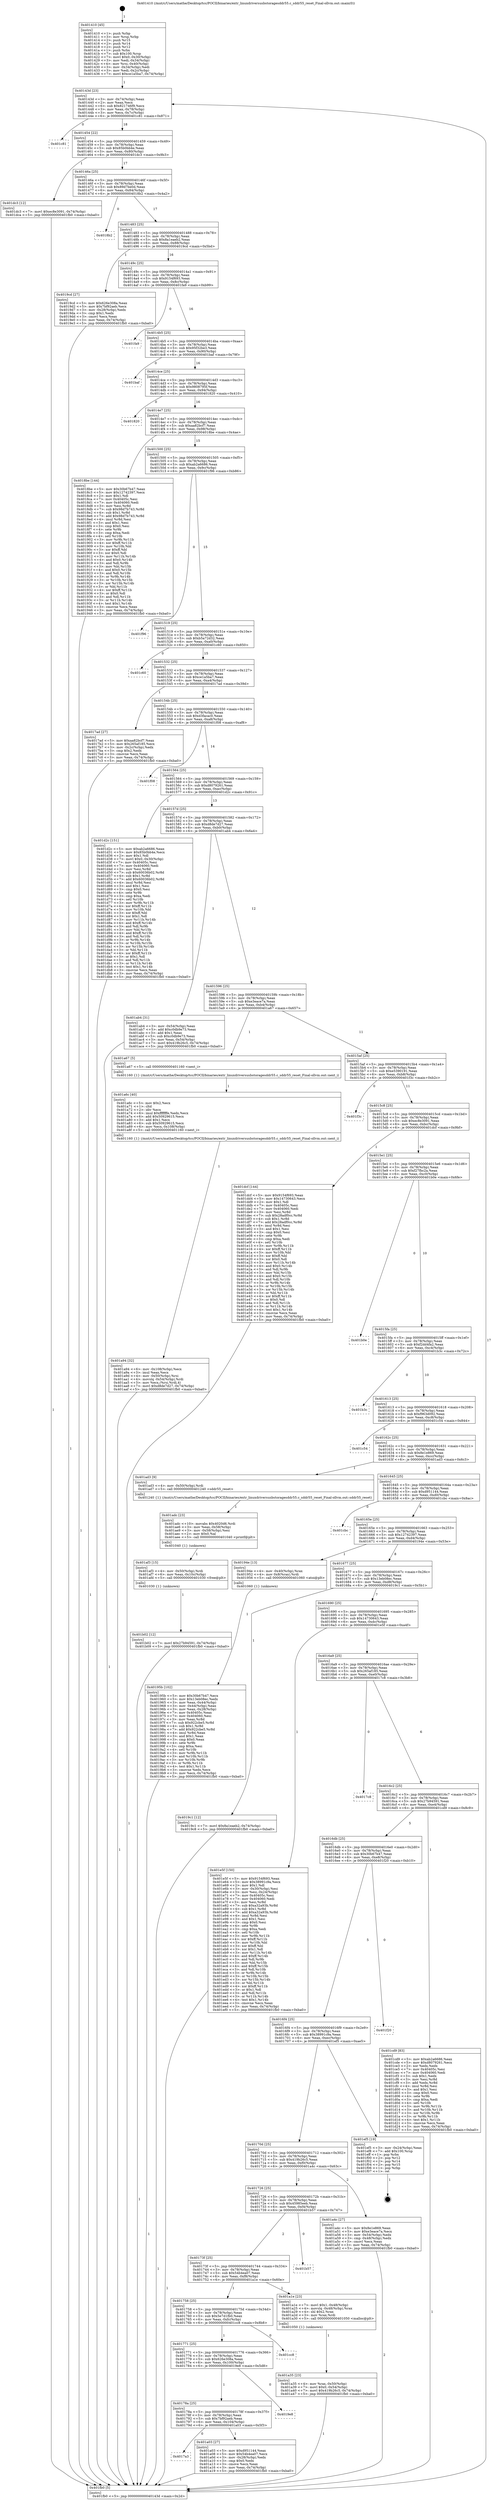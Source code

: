 digraph "0x401410" {
  label = "0x401410 (/mnt/c/Users/mathe/Desktop/tcc/POCII/binaries/extr_linuxdriversusbstoragesddr55.c_sddr55_reset_Final-ollvm.out::main(0))"
  labelloc = "t"
  node[shape=record]

  Entry [label="",width=0.3,height=0.3,shape=circle,fillcolor=black,style=filled]
  "0x40143d" [label="{
     0x40143d [23]\l
     | [instrs]\l
     &nbsp;&nbsp;0x40143d \<+3\>: mov -0x74(%rbp),%eax\l
     &nbsp;&nbsp;0x401440 \<+2\>: mov %eax,%ecx\l
     &nbsp;&nbsp;0x401442 \<+6\>: sub $0x821746f9,%ecx\l
     &nbsp;&nbsp;0x401448 \<+3\>: mov %eax,-0x78(%rbp)\l
     &nbsp;&nbsp;0x40144b \<+3\>: mov %ecx,-0x7c(%rbp)\l
     &nbsp;&nbsp;0x40144e \<+6\>: je 0000000000401c81 \<main+0x871\>\l
  }"]
  "0x401c81" [label="{
     0x401c81\l
  }", style=dashed]
  "0x401454" [label="{
     0x401454 [22]\l
     | [instrs]\l
     &nbsp;&nbsp;0x401454 \<+5\>: jmp 0000000000401459 \<main+0x49\>\l
     &nbsp;&nbsp;0x401459 \<+3\>: mov -0x78(%rbp),%eax\l
     &nbsp;&nbsp;0x40145c \<+5\>: sub $0x85b0bb4e,%eax\l
     &nbsp;&nbsp;0x401461 \<+3\>: mov %eax,-0x80(%rbp)\l
     &nbsp;&nbsp;0x401464 \<+6\>: je 0000000000401dc3 \<main+0x9b3\>\l
  }"]
  Exit [label="",width=0.3,height=0.3,shape=circle,fillcolor=black,style=filled,peripheries=2]
  "0x401dc3" [label="{
     0x401dc3 [12]\l
     | [instrs]\l
     &nbsp;&nbsp;0x401dc3 \<+7\>: movl $0xec8e3091,-0x74(%rbp)\l
     &nbsp;&nbsp;0x401dca \<+5\>: jmp 0000000000401fb0 \<main+0xba0\>\l
  }"]
  "0x40146a" [label="{
     0x40146a [25]\l
     | [instrs]\l
     &nbsp;&nbsp;0x40146a \<+5\>: jmp 000000000040146f \<main+0x5f\>\l
     &nbsp;&nbsp;0x40146f \<+3\>: mov -0x78(%rbp),%eax\l
     &nbsp;&nbsp;0x401472 \<+5\>: sub $0x89d7be0d,%eax\l
     &nbsp;&nbsp;0x401477 \<+6\>: mov %eax,-0x84(%rbp)\l
     &nbsp;&nbsp;0x40147d \<+6\>: je 00000000004018b2 \<main+0x4a2\>\l
  }"]
  "0x401b02" [label="{
     0x401b02 [12]\l
     | [instrs]\l
     &nbsp;&nbsp;0x401b02 \<+7\>: movl $0x27b94591,-0x74(%rbp)\l
     &nbsp;&nbsp;0x401b09 \<+5\>: jmp 0000000000401fb0 \<main+0xba0\>\l
  }"]
  "0x4018b2" [label="{
     0x4018b2\l
  }", style=dashed]
  "0x401483" [label="{
     0x401483 [25]\l
     | [instrs]\l
     &nbsp;&nbsp;0x401483 \<+5\>: jmp 0000000000401488 \<main+0x78\>\l
     &nbsp;&nbsp;0x401488 \<+3\>: mov -0x78(%rbp),%eax\l
     &nbsp;&nbsp;0x40148b \<+5\>: sub $0x8a1eaeb2,%eax\l
     &nbsp;&nbsp;0x401490 \<+6\>: mov %eax,-0x88(%rbp)\l
     &nbsp;&nbsp;0x401496 \<+6\>: je 00000000004019cd \<main+0x5bd\>\l
  }"]
  "0x401af3" [label="{
     0x401af3 [15]\l
     | [instrs]\l
     &nbsp;&nbsp;0x401af3 \<+4\>: mov -0x50(%rbp),%rdi\l
     &nbsp;&nbsp;0x401af7 \<+6\>: mov %eax,-0x10c(%rbp)\l
     &nbsp;&nbsp;0x401afd \<+5\>: call 0000000000401030 \<free@plt\>\l
     | [calls]\l
     &nbsp;&nbsp;0x401030 \{1\} (unknown)\l
  }"]
  "0x4019cd" [label="{
     0x4019cd [27]\l
     | [instrs]\l
     &nbsp;&nbsp;0x4019cd \<+5\>: mov $0x626e308a,%eax\l
     &nbsp;&nbsp;0x4019d2 \<+5\>: mov $0x7bf92aeb,%ecx\l
     &nbsp;&nbsp;0x4019d7 \<+3\>: mov -0x28(%rbp),%edx\l
     &nbsp;&nbsp;0x4019da \<+3\>: cmp $0x1,%edx\l
     &nbsp;&nbsp;0x4019dd \<+3\>: cmovl %ecx,%eax\l
     &nbsp;&nbsp;0x4019e0 \<+3\>: mov %eax,-0x74(%rbp)\l
     &nbsp;&nbsp;0x4019e3 \<+5\>: jmp 0000000000401fb0 \<main+0xba0\>\l
  }"]
  "0x40149c" [label="{
     0x40149c [25]\l
     | [instrs]\l
     &nbsp;&nbsp;0x40149c \<+5\>: jmp 00000000004014a1 \<main+0x91\>\l
     &nbsp;&nbsp;0x4014a1 \<+3\>: mov -0x78(%rbp),%eax\l
     &nbsp;&nbsp;0x4014a4 \<+5\>: sub $0x9154f693,%eax\l
     &nbsp;&nbsp;0x4014a9 \<+6\>: mov %eax,-0x8c(%rbp)\l
     &nbsp;&nbsp;0x4014af \<+6\>: je 0000000000401fa9 \<main+0xb99\>\l
  }"]
  "0x401adc" [label="{
     0x401adc [23]\l
     | [instrs]\l
     &nbsp;&nbsp;0x401adc \<+10\>: movabs $0x4020d6,%rdi\l
     &nbsp;&nbsp;0x401ae6 \<+3\>: mov %eax,-0x58(%rbp)\l
     &nbsp;&nbsp;0x401ae9 \<+3\>: mov -0x58(%rbp),%esi\l
     &nbsp;&nbsp;0x401aec \<+2\>: mov $0x0,%al\l
     &nbsp;&nbsp;0x401aee \<+5\>: call 0000000000401040 \<printf@plt\>\l
     | [calls]\l
     &nbsp;&nbsp;0x401040 \{1\} (unknown)\l
  }"]
  "0x401fa9" [label="{
     0x401fa9\l
  }", style=dashed]
  "0x4014b5" [label="{
     0x4014b5 [25]\l
     | [instrs]\l
     &nbsp;&nbsp;0x4014b5 \<+5\>: jmp 00000000004014ba \<main+0xaa\>\l
     &nbsp;&nbsp;0x4014ba \<+3\>: mov -0x78(%rbp),%eax\l
     &nbsp;&nbsp;0x4014bd \<+5\>: sub $0x95f32be3,%eax\l
     &nbsp;&nbsp;0x4014c2 \<+6\>: mov %eax,-0x90(%rbp)\l
     &nbsp;&nbsp;0x4014c8 \<+6\>: je 0000000000401baf \<main+0x79f\>\l
  }"]
  "0x401a94" [label="{
     0x401a94 [32]\l
     | [instrs]\l
     &nbsp;&nbsp;0x401a94 \<+6\>: mov -0x108(%rbp),%ecx\l
     &nbsp;&nbsp;0x401a9a \<+3\>: imul %eax,%ecx\l
     &nbsp;&nbsp;0x401a9d \<+4\>: mov -0x50(%rbp),%rsi\l
     &nbsp;&nbsp;0x401aa1 \<+4\>: movslq -0x54(%rbp),%rdi\l
     &nbsp;&nbsp;0x401aa5 \<+3\>: mov %ecx,(%rsi,%rdi,4)\l
     &nbsp;&nbsp;0x401aa8 \<+7\>: movl $0xd8de7d27,-0x74(%rbp)\l
     &nbsp;&nbsp;0x401aaf \<+5\>: jmp 0000000000401fb0 \<main+0xba0\>\l
  }"]
  "0x401baf" [label="{
     0x401baf\l
  }", style=dashed]
  "0x4014ce" [label="{
     0x4014ce [25]\l
     | [instrs]\l
     &nbsp;&nbsp;0x4014ce \<+5\>: jmp 00000000004014d3 \<main+0xc3\>\l
     &nbsp;&nbsp;0x4014d3 \<+3\>: mov -0x78(%rbp),%eax\l
     &nbsp;&nbsp;0x4014d6 \<+5\>: sub $0x9808795f,%eax\l
     &nbsp;&nbsp;0x4014db \<+6\>: mov %eax,-0x94(%rbp)\l
     &nbsp;&nbsp;0x4014e1 \<+6\>: je 0000000000401820 \<main+0x410\>\l
  }"]
  "0x401a6c" [label="{
     0x401a6c [40]\l
     | [instrs]\l
     &nbsp;&nbsp;0x401a6c \<+5\>: mov $0x2,%ecx\l
     &nbsp;&nbsp;0x401a71 \<+1\>: cltd\l
     &nbsp;&nbsp;0x401a72 \<+2\>: idiv %ecx\l
     &nbsp;&nbsp;0x401a74 \<+6\>: imul $0xfffffffe,%edx,%ecx\l
     &nbsp;&nbsp;0x401a7a \<+6\>: add $0x50929615,%ecx\l
     &nbsp;&nbsp;0x401a80 \<+3\>: add $0x1,%ecx\l
     &nbsp;&nbsp;0x401a83 \<+6\>: sub $0x50929615,%ecx\l
     &nbsp;&nbsp;0x401a89 \<+6\>: mov %ecx,-0x108(%rbp)\l
     &nbsp;&nbsp;0x401a8f \<+5\>: call 0000000000401160 \<next_i\>\l
     | [calls]\l
     &nbsp;&nbsp;0x401160 \{1\} (/mnt/c/Users/mathe/Desktop/tcc/POCII/binaries/extr_linuxdriversusbstoragesddr55.c_sddr55_reset_Final-ollvm.out::next_i)\l
  }"]
  "0x401820" [label="{
     0x401820\l
  }", style=dashed]
  "0x4014e7" [label="{
     0x4014e7 [25]\l
     | [instrs]\l
     &nbsp;&nbsp;0x4014e7 \<+5\>: jmp 00000000004014ec \<main+0xdc\>\l
     &nbsp;&nbsp;0x4014ec \<+3\>: mov -0x78(%rbp),%eax\l
     &nbsp;&nbsp;0x4014ef \<+5\>: sub $0xaa82bcf7,%eax\l
     &nbsp;&nbsp;0x4014f4 \<+6\>: mov %eax,-0x98(%rbp)\l
     &nbsp;&nbsp;0x4014fa \<+6\>: je 00000000004018be \<main+0x4ae\>\l
  }"]
  "0x401a35" [label="{
     0x401a35 [23]\l
     | [instrs]\l
     &nbsp;&nbsp;0x401a35 \<+4\>: mov %rax,-0x50(%rbp)\l
     &nbsp;&nbsp;0x401a39 \<+7\>: movl $0x0,-0x54(%rbp)\l
     &nbsp;&nbsp;0x401a40 \<+7\>: movl $0x419b26c5,-0x74(%rbp)\l
     &nbsp;&nbsp;0x401a47 \<+5\>: jmp 0000000000401fb0 \<main+0xba0\>\l
  }"]
  "0x4018be" [label="{
     0x4018be [144]\l
     | [instrs]\l
     &nbsp;&nbsp;0x4018be \<+5\>: mov $0x30b67b47,%eax\l
     &nbsp;&nbsp;0x4018c3 \<+5\>: mov $0x12742397,%ecx\l
     &nbsp;&nbsp;0x4018c8 \<+2\>: mov $0x1,%dl\l
     &nbsp;&nbsp;0x4018ca \<+7\>: mov 0x40405c,%esi\l
     &nbsp;&nbsp;0x4018d1 \<+7\>: mov 0x404060,%edi\l
     &nbsp;&nbsp;0x4018d8 \<+3\>: mov %esi,%r8d\l
     &nbsp;&nbsp;0x4018db \<+7\>: sub $0x98d7b743,%r8d\l
     &nbsp;&nbsp;0x4018e2 \<+4\>: sub $0x1,%r8d\l
     &nbsp;&nbsp;0x4018e6 \<+7\>: add $0x98d7b743,%r8d\l
     &nbsp;&nbsp;0x4018ed \<+4\>: imul %r8d,%esi\l
     &nbsp;&nbsp;0x4018f1 \<+3\>: and $0x1,%esi\l
     &nbsp;&nbsp;0x4018f4 \<+3\>: cmp $0x0,%esi\l
     &nbsp;&nbsp;0x4018f7 \<+4\>: sete %r9b\l
     &nbsp;&nbsp;0x4018fb \<+3\>: cmp $0xa,%edi\l
     &nbsp;&nbsp;0x4018fe \<+4\>: setl %r10b\l
     &nbsp;&nbsp;0x401902 \<+3\>: mov %r9b,%r11b\l
     &nbsp;&nbsp;0x401905 \<+4\>: xor $0xff,%r11b\l
     &nbsp;&nbsp;0x401909 \<+3\>: mov %r10b,%bl\l
     &nbsp;&nbsp;0x40190c \<+3\>: xor $0xff,%bl\l
     &nbsp;&nbsp;0x40190f \<+3\>: xor $0x0,%dl\l
     &nbsp;&nbsp;0x401912 \<+3\>: mov %r11b,%r14b\l
     &nbsp;&nbsp;0x401915 \<+4\>: and $0x0,%r14b\l
     &nbsp;&nbsp;0x401919 \<+3\>: and %dl,%r9b\l
     &nbsp;&nbsp;0x40191c \<+3\>: mov %bl,%r15b\l
     &nbsp;&nbsp;0x40191f \<+4\>: and $0x0,%r15b\l
     &nbsp;&nbsp;0x401923 \<+3\>: and %dl,%r10b\l
     &nbsp;&nbsp;0x401926 \<+3\>: or %r9b,%r14b\l
     &nbsp;&nbsp;0x401929 \<+3\>: or %r10b,%r15b\l
     &nbsp;&nbsp;0x40192c \<+3\>: xor %r15b,%r14b\l
     &nbsp;&nbsp;0x40192f \<+3\>: or %bl,%r11b\l
     &nbsp;&nbsp;0x401932 \<+4\>: xor $0xff,%r11b\l
     &nbsp;&nbsp;0x401936 \<+3\>: or $0x0,%dl\l
     &nbsp;&nbsp;0x401939 \<+3\>: and %dl,%r11b\l
     &nbsp;&nbsp;0x40193c \<+3\>: or %r11b,%r14b\l
     &nbsp;&nbsp;0x40193f \<+4\>: test $0x1,%r14b\l
     &nbsp;&nbsp;0x401943 \<+3\>: cmovne %ecx,%eax\l
     &nbsp;&nbsp;0x401946 \<+3\>: mov %eax,-0x74(%rbp)\l
     &nbsp;&nbsp;0x401949 \<+5\>: jmp 0000000000401fb0 \<main+0xba0\>\l
  }"]
  "0x401500" [label="{
     0x401500 [25]\l
     | [instrs]\l
     &nbsp;&nbsp;0x401500 \<+5\>: jmp 0000000000401505 \<main+0xf5\>\l
     &nbsp;&nbsp;0x401505 \<+3\>: mov -0x78(%rbp),%eax\l
     &nbsp;&nbsp;0x401508 \<+5\>: sub $0xab2a6686,%eax\l
     &nbsp;&nbsp;0x40150d \<+6\>: mov %eax,-0x9c(%rbp)\l
     &nbsp;&nbsp;0x401513 \<+6\>: je 0000000000401f96 \<main+0xb86\>\l
  }"]
  "0x4017a3" [label="{
     0x4017a3\l
  }", style=dashed]
  "0x401f96" [label="{
     0x401f96\l
  }", style=dashed]
  "0x401519" [label="{
     0x401519 [25]\l
     | [instrs]\l
     &nbsp;&nbsp;0x401519 \<+5\>: jmp 000000000040151e \<main+0x10e\>\l
     &nbsp;&nbsp;0x40151e \<+3\>: mov -0x78(%rbp),%eax\l
     &nbsp;&nbsp;0x401521 \<+5\>: sub $0xb5a72d32,%eax\l
     &nbsp;&nbsp;0x401526 \<+6\>: mov %eax,-0xa0(%rbp)\l
     &nbsp;&nbsp;0x40152c \<+6\>: je 0000000000401c60 \<main+0x850\>\l
  }"]
  "0x401a03" [label="{
     0x401a03 [27]\l
     | [instrs]\l
     &nbsp;&nbsp;0x401a03 \<+5\>: mov $0xd951144,%eax\l
     &nbsp;&nbsp;0x401a08 \<+5\>: mov $0x54b4ea07,%ecx\l
     &nbsp;&nbsp;0x401a0d \<+3\>: mov -0x28(%rbp),%edx\l
     &nbsp;&nbsp;0x401a10 \<+3\>: cmp $0x0,%edx\l
     &nbsp;&nbsp;0x401a13 \<+3\>: cmove %ecx,%eax\l
     &nbsp;&nbsp;0x401a16 \<+3\>: mov %eax,-0x74(%rbp)\l
     &nbsp;&nbsp;0x401a19 \<+5\>: jmp 0000000000401fb0 \<main+0xba0\>\l
  }"]
  "0x401c60" [label="{
     0x401c60\l
  }", style=dashed]
  "0x401532" [label="{
     0x401532 [25]\l
     | [instrs]\l
     &nbsp;&nbsp;0x401532 \<+5\>: jmp 0000000000401537 \<main+0x127\>\l
     &nbsp;&nbsp;0x401537 \<+3\>: mov -0x78(%rbp),%eax\l
     &nbsp;&nbsp;0x40153a \<+5\>: sub $0xce1a5ba7,%eax\l
     &nbsp;&nbsp;0x40153f \<+6\>: mov %eax,-0xa4(%rbp)\l
     &nbsp;&nbsp;0x401545 \<+6\>: je 00000000004017ad \<main+0x39d\>\l
  }"]
  "0x40178a" [label="{
     0x40178a [25]\l
     | [instrs]\l
     &nbsp;&nbsp;0x40178a \<+5\>: jmp 000000000040178f \<main+0x37f\>\l
     &nbsp;&nbsp;0x40178f \<+3\>: mov -0x78(%rbp),%eax\l
     &nbsp;&nbsp;0x401792 \<+5\>: sub $0x7bf92aeb,%eax\l
     &nbsp;&nbsp;0x401797 \<+6\>: mov %eax,-0x104(%rbp)\l
     &nbsp;&nbsp;0x40179d \<+6\>: je 0000000000401a03 \<main+0x5f3\>\l
  }"]
  "0x4017ad" [label="{
     0x4017ad [27]\l
     | [instrs]\l
     &nbsp;&nbsp;0x4017ad \<+5\>: mov $0xaa82bcf7,%eax\l
     &nbsp;&nbsp;0x4017b2 \<+5\>: mov $0x265af185,%ecx\l
     &nbsp;&nbsp;0x4017b7 \<+3\>: mov -0x2c(%rbp),%edx\l
     &nbsp;&nbsp;0x4017ba \<+3\>: cmp $0x2,%edx\l
     &nbsp;&nbsp;0x4017bd \<+3\>: cmovne %ecx,%eax\l
     &nbsp;&nbsp;0x4017c0 \<+3\>: mov %eax,-0x74(%rbp)\l
     &nbsp;&nbsp;0x4017c3 \<+5\>: jmp 0000000000401fb0 \<main+0xba0\>\l
  }"]
  "0x40154b" [label="{
     0x40154b [25]\l
     | [instrs]\l
     &nbsp;&nbsp;0x40154b \<+5\>: jmp 0000000000401550 \<main+0x140\>\l
     &nbsp;&nbsp;0x401550 \<+3\>: mov -0x78(%rbp),%eax\l
     &nbsp;&nbsp;0x401553 \<+5\>: sub $0xd3facac0,%eax\l
     &nbsp;&nbsp;0x401558 \<+6\>: mov %eax,-0xa8(%rbp)\l
     &nbsp;&nbsp;0x40155e \<+6\>: je 0000000000401f08 \<main+0xaf8\>\l
  }"]
  "0x401fb0" [label="{
     0x401fb0 [5]\l
     | [instrs]\l
     &nbsp;&nbsp;0x401fb0 \<+5\>: jmp 000000000040143d \<main+0x2d\>\l
  }"]
  "0x401410" [label="{
     0x401410 [45]\l
     | [instrs]\l
     &nbsp;&nbsp;0x401410 \<+1\>: push %rbp\l
     &nbsp;&nbsp;0x401411 \<+3\>: mov %rsp,%rbp\l
     &nbsp;&nbsp;0x401414 \<+2\>: push %r15\l
     &nbsp;&nbsp;0x401416 \<+2\>: push %r14\l
     &nbsp;&nbsp;0x401418 \<+2\>: push %r12\l
     &nbsp;&nbsp;0x40141a \<+1\>: push %rbx\l
     &nbsp;&nbsp;0x40141b \<+7\>: sub $0x100,%rsp\l
     &nbsp;&nbsp;0x401422 \<+7\>: movl $0x0,-0x30(%rbp)\l
     &nbsp;&nbsp;0x401429 \<+3\>: mov %edi,-0x34(%rbp)\l
     &nbsp;&nbsp;0x40142c \<+4\>: mov %rsi,-0x40(%rbp)\l
     &nbsp;&nbsp;0x401430 \<+3\>: mov -0x34(%rbp),%edi\l
     &nbsp;&nbsp;0x401433 \<+3\>: mov %edi,-0x2c(%rbp)\l
     &nbsp;&nbsp;0x401436 \<+7\>: movl $0xce1a5ba7,-0x74(%rbp)\l
  }"]
  "0x4019e8" [label="{
     0x4019e8\l
  }", style=dashed]
  "0x401f08" [label="{
     0x401f08\l
  }", style=dashed]
  "0x401564" [label="{
     0x401564 [25]\l
     | [instrs]\l
     &nbsp;&nbsp;0x401564 \<+5\>: jmp 0000000000401569 \<main+0x159\>\l
     &nbsp;&nbsp;0x401569 \<+3\>: mov -0x78(%rbp),%eax\l
     &nbsp;&nbsp;0x40156c \<+5\>: sub $0xd8079261,%eax\l
     &nbsp;&nbsp;0x401571 \<+6\>: mov %eax,-0xac(%rbp)\l
     &nbsp;&nbsp;0x401577 \<+6\>: je 0000000000401d2c \<main+0x91c\>\l
  }"]
  "0x401771" [label="{
     0x401771 [25]\l
     | [instrs]\l
     &nbsp;&nbsp;0x401771 \<+5\>: jmp 0000000000401776 \<main+0x366\>\l
     &nbsp;&nbsp;0x401776 \<+3\>: mov -0x78(%rbp),%eax\l
     &nbsp;&nbsp;0x401779 \<+5\>: sub $0x626e308a,%eax\l
     &nbsp;&nbsp;0x40177e \<+6\>: mov %eax,-0x100(%rbp)\l
     &nbsp;&nbsp;0x401784 \<+6\>: je 00000000004019e8 \<main+0x5d8\>\l
  }"]
  "0x401d2c" [label="{
     0x401d2c [151]\l
     | [instrs]\l
     &nbsp;&nbsp;0x401d2c \<+5\>: mov $0xab2a6686,%eax\l
     &nbsp;&nbsp;0x401d31 \<+5\>: mov $0x85b0bb4e,%ecx\l
     &nbsp;&nbsp;0x401d36 \<+2\>: mov $0x1,%dl\l
     &nbsp;&nbsp;0x401d38 \<+7\>: movl $0x0,-0x30(%rbp)\l
     &nbsp;&nbsp;0x401d3f \<+7\>: mov 0x40405c,%esi\l
     &nbsp;&nbsp;0x401d46 \<+7\>: mov 0x404060,%edi\l
     &nbsp;&nbsp;0x401d4d \<+3\>: mov %esi,%r8d\l
     &nbsp;&nbsp;0x401d50 \<+7\>: sub $0x60036b02,%r8d\l
     &nbsp;&nbsp;0x401d57 \<+4\>: sub $0x1,%r8d\l
     &nbsp;&nbsp;0x401d5b \<+7\>: add $0x60036b02,%r8d\l
     &nbsp;&nbsp;0x401d62 \<+4\>: imul %r8d,%esi\l
     &nbsp;&nbsp;0x401d66 \<+3\>: and $0x1,%esi\l
     &nbsp;&nbsp;0x401d69 \<+3\>: cmp $0x0,%esi\l
     &nbsp;&nbsp;0x401d6c \<+4\>: sete %r9b\l
     &nbsp;&nbsp;0x401d70 \<+3\>: cmp $0xa,%edi\l
     &nbsp;&nbsp;0x401d73 \<+4\>: setl %r10b\l
     &nbsp;&nbsp;0x401d77 \<+3\>: mov %r9b,%r11b\l
     &nbsp;&nbsp;0x401d7a \<+4\>: xor $0xff,%r11b\l
     &nbsp;&nbsp;0x401d7e \<+3\>: mov %r10b,%bl\l
     &nbsp;&nbsp;0x401d81 \<+3\>: xor $0xff,%bl\l
     &nbsp;&nbsp;0x401d84 \<+3\>: xor $0x1,%dl\l
     &nbsp;&nbsp;0x401d87 \<+3\>: mov %r11b,%r14b\l
     &nbsp;&nbsp;0x401d8a \<+4\>: and $0xff,%r14b\l
     &nbsp;&nbsp;0x401d8e \<+3\>: and %dl,%r9b\l
     &nbsp;&nbsp;0x401d91 \<+3\>: mov %bl,%r15b\l
     &nbsp;&nbsp;0x401d94 \<+4\>: and $0xff,%r15b\l
     &nbsp;&nbsp;0x401d98 \<+3\>: and %dl,%r10b\l
     &nbsp;&nbsp;0x401d9b \<+3\>: or %r9b,%r14b\l
     &nbsp;&nbsp;0x401d9e \<+3\>: or %r10b,%r15b\l
     &nbsp;&nbsp;0x401da1 \<+3\>: xor %r15b,%r14b\l
     &nbsp;&nbsp;0x401da4 \<+3\>: or %bl,%r11b\l
     &nbsp;&nbsp;0x401da7 \<+4\>: xor $0xff,%r11b\l
     &nbsp;&nbsp;0x401dab \<+3\>: or $0x1,%dl\l
     &nbsp;&nbsp;0x401dae \<+3\>: and %dl,%r11b\l
     &nbsp;&nbsp;0x401db1 \<+3\>: or %r11b,%r14b\l
     &nbsp;&nbsp;0x401db4 \<+4\>: test $0x1,%r14b\l
     &nbsp;&nbsp;0x401db8 \<+3\>: cmovne %ecx,%eax\l
     &nbsp;&nbsp;0x401dbb \<+3\>: mov %eax,-0x74(%rbp)\l
     &nbsp;&nbsp;0x401dbe \<+5\>: jmp 0000000000401fb0 \<main+0xba0\>\l
  }"]
  "0x40157d" [label="{
     0x40157d [25]\l
     | [instrs]\l
     &nbsp;&nbsp;0x40157d \<+5\>: jmp 0000000000401582 \<main+0x172\>\l
     &nbsp;&nbsp;0x401582 \<+3\>: mov -0x78(%rbp),%eax\l
     &nbsp;&nbsp;0x401585 \<+5\>: sub $0xd8de7d27,%eax\l
     &nbsp;&nbsp;0x40158a \<+6\>: mov %eax,-0xb0(%rbp)\l
     &nbsp;&nbsp;0x401590 \<+6\>: je 0000000000401ab4 \<main+0x6a4\>\l
  }"]
  "0x401cc8" [label="{
     0x401cc8\l
  }", style=dashed]
  "0x401ab4" [label="{
     0x401ab4 [31]\l
     | [instrs]\l
     &nbsp;&nbsp;0x401ab4 \<+3\>: mov -0x54(%rbp),%eax\l
     &nbsp;&nbsp;0x401ab7 \<+5\>: add $0xc0db9e73,%eax\l
     &nbsp;&nbsp;0x401abc \<+3\>: add $0x1,%eax\l
     &nbsp;&nbsp;0x401abf \<+5\>: sub $0xc0db9e73,%eax\l
     &nbsp;&nbsp;0x401ac4 \<+3\>: mov %eax,-0x54(%rbp)\l
     &nbsp;&nbsp;0x401ac7 \<+7\>: movl $0x419b26c5,-0x74(%rbp)\l
     &nbsp;&nbsp;0x401ace \<+5\>: jmp 0000000000401fb0 \<main+0xba0\>\l
  }"]
  "0x401596" [label="{
     0x401596 [25]\l
     | [instrs]\l
     &nbsp;&nbsp;0x401596 \<+5\>: jmp 000000000040159b \<main+0x18b\>\l
     &nbsp;&nbsp;0x40159b \<+3\>: mov -0x78(%rbp),%eax\l
     &nbsp;&nbsp;0x40159e \<+5\>: sub $0xe3eace7a,%eax\l
     &nbsp;&nbsp;0x4015a3 \<+6\>: mov %eax,-0xb4(%rbp)\l
     &nbsp;&nbsp;0x4015a9 \<+6\>: je 0000000000401a67 \<main+0x657\>\l
  }"]
  "0x401758" [label="{
     0x401758 [25]\l
     | [instrs]\l
     &nbsp;&nbsp;0x401758 \<+5\>: jmp 000000000040175d \<main+0x34d\>\l
     &nbsp;&nbsp;0x40175d \<+3\>: mov -0x78(%rbp),%eax\l
     &nbsp;&nbsp;0x401760 \<+5\>: sub $0x5e7d1fb0,%eax\l
     &nbsp;&nbsp;0x401765 \<+6\>: mov %eax,-0xfc(%rbp)\l
     &nbsp;&nbsp;0x40176b \<+6\>: je 0000000000401cc8 \<main+0x8b8\>\l
  }"]
  "0x401a67" [label="{
     0x401a67 [5]\l
     | [instrs]\l
     &nbsp;&nbsp;0x401a67 \<+5\>: call 0000000000401160 \<next_i\>\l
     | [calls]\l
     &nbsp;&nbsp;0x401160 \{1\} (/mnt/c/Users/mathe/Desktop/tcc/POCII/binaries/extr_linuxdriversusbstoragesddr55.c_sddr55_reset_Final-ollvm.out::next_i)\l
  }"]
  "0x4015af" [label="{
     0x4015af [25]\l
     | [instrs]\l
     &nbsp;&nbsp;0x4015af \<+5\>: jmp 00000000004015b4 \<main+0x1a4\>\l
     &nbsp;&nbsp;0x4015b4 \<+3\>: mov -0x78(%rbp),%eax\l
     &nbsp;&nbsp;0x4015b7 \<+5\>: sub $0xe5390191,%eax\l
     &nbsp;&nbsp;0x4015bc \<+6\>: mov %eax,-0xb8(%rbp)\l
     &nbsp;&nbsp;0x4015c2 \<+6\>: je 0000000000401f3c \<main+0xb2c\>\l
  }"]
  "0x401a1e" [label="{
     0x401a1e [23]\l
     | [instrs]\l
     &nbsp;&nbsp;0x401a1e \<+7\>: movl $0x1,-0x48(%rbp)\l
     &nbsp;&nbsp;0x401a25 \<+4\>: movslq -0x48(%rbp),%rax\l
     &nbsp;&nbsp;0x401a29 \<+4\>: shl $0x2,%rax\l
     &nbsp;&nbsp;0x401a2d \<+3\>: mov %rax,%rdi\l
     &nbsp;&nbsp;0x401a30 \<+5\>: call 0000000000401050 \<malloc@plt\>\l
     | [calls]\l
     &nbsp;&nbsp;0x401050 \{1\} (unknown)\l
  }"]
  "0x401f3c" [label="{
     0x401f3c\l
  }", style=dashed]
  "0x4015c8" [label="{
     0x4015c8 [25]\l
     | [instrs]\l
     &nbsp;&nbsp;0x4015c8 \<+5\>: jmp 00000000004015cd \<main+0x1bd\>\l
     &nbsp;&nbsp;0x4015cd \<+3\>: mov -0x78(%rbp),%eax\l
     &nbsp;&nbsp;0x4015d0 \<+5\>: sub $0xec8e3091,%eax\l
     &nbsp;&nbsp;0x4015d5 \<+6\>: mov %eax,-0xbc(%rbp)\l
     &nbsp;&nbsp;0x4015db \<+6\>: je 0000000000401dcf \<main+0x9bf\>\l
  }"]
  "0x40173f" [label="{
     0x40173f [25]\l
     | [instrs]\l
     &nbsp;&nbsp;0x40173f \<+5\>: jmp 0000000000401744 \<main+0x334\>\l
     &nbsp;&nbsp;0x401744 \<+3\>: mov -0x78(%rbp),%eax\l
     &nbsp;&nbsp;0x401747 \<+5\>: sub $0x54b4ea07,%eax\l
     &nbsp;&nbsp;0x40174c \<+6\>: mov %eax,-0xf8(%rbp)\l
     &nbsp;&nbsp;0x401752 \<+6\>: je 0000000000401a1e \<main+0x60e\>\l
  }"]
  "0x401dcf" [label="{
     0x401dcf [144]\l
     | [instrs]\l
     &nbsp;&nbsp;0x401dcf \<+5\>: mov $0x9154f693,%eax\l
     &nbsp;&nbsp;0x401dd4 \<+5\>: mov $0x14730643,%ecx\l
     &nbsp;&nbsp;0x401dd9 \<+2\>: mov $0x1,%dl\l
     &nbsp;&nbsp;0x401ddb \<+7\>: mov 0x40405c,%esi\l
     &nbsp;&nbsp;0x401de2 \<+7\>: mov 0x404060,%edi\l
     &nbsp;&nbsp;0x401de9 \<+3\>: mov %esi,%r8d\l
     &nbsp;&nbsp;0x401dec \<+7\>: sub $0x28adf0cc,%r8d\l
     &nbsp;&nbsp;0x401df3 \<+4\>: sub $0x1,%r8d\l
     &nbsp;&nbsp;0x401df7 \<+7\>: add $0x28adf0cc,%r8d\l
     &nbsp;&nbsp;0x401dfe \<+4\>: imul %r8d,%esi\l
     &nbsp;&nbsp;0x401e02 \<+3\>: and $0x1,%esi\l
     &nbsp;&nbsp;0x401e05 \<+3\>: cmp $0x0,%esi\l
     &nbsp;&nbsp;0x401e08 \<+4\>: sete %r9b\l
     &nbsp;&nbsp;0x401e0c \<+3\>: cmp $0xa,%edi\l
     &nbsp;&nbsp;0x401e0f \<+4\>: setl %r10b\l
     &nbsp;&nbsp;0x401e13 \<+3\>: mov %r9b,%r11b\l
     &nbsp;&nbsp;0x401e16 \<+4\>: xor $0xff,%r11b\l
     &nbsp;&nbsp;0x401e1a \<+3\>: mov %r10b,%bl\l
     &nbsp;&nbsp;0x401e1d \<+3\>: xor $0xff,%bl\l
     &nbsp;&nbsp;0x401e20 \<+3\>: xor $0x0,%dl\l
     &nbsp;&nbsp;0x401e23 \<+3\>: mov %r11b,%r14b\l
     &nbsp;&nbsp;0x401e26 \<+4\>: and $0x0,%r14b\l
     &nbsp;&nbsp;0x401e2a \<+3\>: and %dl,%r9b\l
     &nbsp;&nbsp;0x401e2d \<+3\>: mov %bl,%r15b\l
     &nbsp;&nbsp;0x401e30 \<+4\>: and $0x0,%r15b\l
     &nbsp;&nbsp;0x401e34 \<+3\>: and %dl,%r10b\l
     &nbsp;&nbsp;0x401e37 \<+3\>: or %r9b,%r14b\l
     &nbsp;&nbsp;0x401e3a \<+3\>: or %r10b,%r15b\l
     &nbsp;&nbsp;0x401e3d \<+3\>: xor %r15b,%r14b\l
     &nbsp;&nbsp;0x401e40 \<+3\>: or %bl,%r11b\l
     &nbsp;&nbsp;0x401e43 \<+4\>: xor $0xff,%r11b\l
     &nbsp;&nbsp;0x401e47 \<+3\>: or $0x0,%dl\l
     &nbsp;&nbsp;0x401e4a \<+3\>: and %dl,%r11b\l
     &nbsp;&nbsp;0x401e4d \<+3\>: or %r11b,%r14b\l
     &nbsp;&nbsp;0x401e50 \<+4\>: test $0x1,%r14b\l
     &nbsp;&nbsp;0x401e54 \<+3\>: cmovne %ecx,%eax\l
     &nbsp;&nbsp;0x401e57 \<+3\>: mov %eax,-0x74(%rbp)\l
     &nbsp;&nbsp;0x401e5a \<+5\>: jmp 0000000000401fb0 \<main+0xba0\>\l
  }"]
  "0x4015e1" [label="{
     0x4015e1 [25]\l
     | [instrs]\l
     &nbsp;&nbsp;0x4015e1 \<+5\>: jmp 00000000004015e6 \<main+0x1d6\>\l
     &nbsp;&nbsp;0x4015e6 \<+3\>: mov -0x78(%rbp),%eax\l
     &nbsp;&nbsp;0x4015e9 \<+5\>: sub $0xf27fbc2a,%eax\l
     &nbsp;&nbsp;0x4015ee \<+6\>: mov %eax,-0xc0(%rbp)\l
     &nbsp;&nbsp;0x4015f4 \<+6\>: je 0000000000401b0e \<main+0x6fe\>\l
  }"]
  "0x401b57" [label="{
     0x401b57\l
  }", style=dashed]
  "0x401b0e" [label="{
     0x401b0e\l
  }", style=dashed]
  "0x4015fa" [label="{
     0x4015fa [25]\l
     | [instrs]\l
     &nbsp;&nbsp;0x4015fa \<+5\>: jmp 00000000004015ff \<main+0x1ef\>\l
     &nbsp;&nbsp;0x4015ff \<+3\>: mov -0x78(%rbp),%eax\l
     &nbsp;&nbsp;0x401602 \<+5\>: sub $0xf2dd4fa2,%eax\l
     &nbsp;&nbsp;0x401607 \<+6\>: mov %eax,-0xc4(%rbp)\l
     &nbsp;&nbsp;0x40160d \<+6\>: je 0000000000401b3c \<main+0x72c\>\l
  }"]
  "0x401726" [label="{
     0x401726 [25]\l
     | [instrs]\l
     &nbsp;&nbsp;0x401726 \<+5\>: jmp 000000000040172b \<main+0x31b\>\l
     &nbsp;&nbsp;0x40172b \<+3\>: mov -0x78(%rbp),%eax\l
     &nbsp;&nbsp;0x40172e \<+5\>: sub $0x45985eeb,%eax\l
     &nbsp;&nbsp;0x401733 \<+6\>: mov %eax,-0xf4(%rbp)\l
     &nbsp;&nbsp;0x401739 \<+6\>: je 0000000000401b57 \<main+0x747\>\l
  }"]
  "0x401b3c" [label="{
     0x401b3c\l
  }", style=dashed]
  "0x401613" [label="{
     0x401613 [25]\l
     | [instrs]\l
     &nbsp;&nbsp;0x401613 \<+5\>: jmp 0000000000401618 \<main+0x208\>\l
     &nbsp;&nbsp;0x401618 \<+3\>: mov -0x78(%rbp),%eax\l
     &nbsp;&nbsp;0x40161b \<+5\>: sub $0xf963d092,%eax\l
     &nbsp;&nbsp;0x401620 \<+6\>: mov %eax,-0xc8(%rbp)\l
     &nbsp;&nbsp;0x401626 \<+6\>: je 0000000000401c54 \<main+0x844\>\l
  }"]
  "0x401a4c" [label="{
     0x401a4c [27]\l
     | [instrs]\l
     &nbsp;&nbsp;0x401a4c \<+5\>: mov $0x8e1e869,%eax\l
     &nbsp;&nbsp;0x401a51 \<+5\>: mov $0xe3eace7a,%ecx\l
     &nbsp;&nbsp;0x401a56 \<+3\>: mov -0x54(%rbp),%edx\l
     &nbsp;&nbsp;0x401a59 \<+3\>: cmp -0x48(%rbp),%edx\l
     &nbsp;&nbsp;0x401a5c \<+3\>: cmovl %ecx,%eax\l
     &nbsp;&nbsp;0x401a5f \<+3\>: mov %eax,-0x74(%rbp)\l
     &nbsp;&nbsp;0x401a62 \<+5\>: jmp 0000000000401fb0 \<main+0xba0\>\l
  }"]
  "0x401c54" [label="{
     0x401c54\l
  }", style=dashed]
  "0x40162c" [label="{
     0x40162c [25]\l
     | [instrs]\l
     &nbsp;&nbsp;0x40162c \<+5\>: jmp 0000000000401631 \<main+0x221\>\l
     &nbsp;&nbsp;0x401631 \<+3\>: mov -0x78(%rbp),%eax\l
     &nbsp;&nbsp;0x401634 \<+5\>: sub $0x8e1e869,%eax\l
     &nbsp;&nbsp;0x401639 \<+6\>: mov %eax,-0xcc(%rbp)\l
     &nbsp;&nbsp;0x40163f \<+6\>: je 0000000000401ad3 \<main+0x6c3\>\l
  }"]
  "0x40170d" [label="{
     0x40170d [25]\l
     | [instrs]\l
     &nbsp;&nbsp;0x40170d \<+5\>: jmp 0000000000401712 \<main+0x302\>\l
     &nbsp;&nbsp;0x401712 \<+3\>: mov -0x78(%rbp),%eax\l
     &nbsp;&nbsp;0x401715 \<+5\>: sub $0x419b26c5,%eax\l
     &nbsp;&nbsp;0x40171a \<+6\>: mov %eax,-0xf0(%rbp)\l
     &nbsp;&nbsp;0x401720 \<+6\>: je 0000000000401a4c \<main+0x63c\>\l
  }"]
  "0x401ad3" [label="{
     0x401ad3 [9]\l
     | [instrs]\l
     &nbsp;&nbsp;0x401ad3 \<+4\>: mov -0x50(%rbp),%rdi\l
     &nbsp;&nbsp;0x401ad7 \<+5\>: call 0000000000401240 \<sddr55_reset\>\l
     | [calls]\l
     &nbsp;&nbsp;0x401240 \{1\} (/mnt/c/Users/mathe/Desktop/tcc/POCII/binaries/extr_linuxdriversusbstoragesddr55.c_sddr55_reset_Final-ollvm.out::sddr55_reset)\l
  }"]
  "0x401645" [label="{
     0x401645 [25]\l
     | [instrs]\l
     &nbsp;&nbsp;0x401645 \<+5\>: jmp 000000000040164a \<main+0x23a\>\l
     &nbsp;&nbsp;0x40164a \<+3\>: mov -0x78(%rbp),%eax\l
     &nbsp;&nbsp;0x40164d \<+5\>: sub $0xd951144,%eax\l
     &nbsp;&nbsp;0x401652 \<+6\>: mov %eax,-0xd0(%rbp)\l
     &nbsp;&nbsp;0x401658 \<+6\>: je 0000000000401cbc \<main+0x8ac\>\l
  }"]
  "0x401ef5" [label="{
     0x401ef5 [19]\l
     | [instrs]\l
     &nbsp;&nbsp;0x401ef5 \<+3\>: mov -0x24(%rbp),%eax\l
     &nbsp;&nbsp;0x401ef8 \<+7\>: add $0x100,%rsp\l
     &nbsp;&nbsp;0x401eff \<+1\>: pop %rbx\l
     &nbsp;&nbsp;0x401f00 \<+2\>: pop %r12\l
     &nbsp;&nbsp;0x401f02 \<+2\>: pop %r14\l
     &nbsp;&nbsp;0x401f04 \<+2\>: pop %r15\l
     &nbsp;&nbsp;0x401f06 \<+1\>: pop %rbp\l
     &nbsp;&nbsp;0x401f07 \<+1\>: ret\l
  }"]
  "0x401cbc" [label="{
     0x401cbc\l
  }", style=dashed]
  "0x40165e" [label="{
     0x40165e [25]\l
     | [instrs]\l
     &nbsp;&nbsp;0x40165e \<+5\>: jmp 0000000000401663 \<main+0x253\>\l
     &nbsp;&nbsp;0x401663 \<+3\>: mov -0x78(%rbp),%eax\l
     &nbsp;&nbsp;0x401666 \<+5\>: sub $0x12742397,%eax\l
     &nbsp;&nbsp;0x40166b \<+6\>: mov %eax,-0xd4(%rbp)\l
     &nbsp;&nbsp;0x401671 \<+6\>: je 000000000040194e \<main+0x53e\>\l
  }"]
  "0x4016f4" [label="{
     0x4016f4 [25]\l
     | [instrs]\l
     &nbsp;&nbsp;0x4016f4 \<+5\>: jmp 00000000004016f9 \<main+0x2e9\>\l
     &nbsp;&nbsp;0x4016f9 \<+3\>: mov -0x78(%rbp),%eax\l
     &nbsp;&nbsp;0x4016fc \<+5\>: sub $0x38991c9a,%eax\l
     &nbsp;&nbsp;0x401701 \<+6\>: mov %eax,-0xec(%rbp)\l
     &nbsp;&nbsp;0x401707 \<+6\>: je 0000000000401ef5 \<main+0xae5\>\l
  }"]
  "0x40194e" [label="{
     0x40194e [13]\l
     | [instrs]\l
     &nbsp;&nbsp;0x40194e \<+4\>: mov -0x40(%rbp),%rax\l
     &nbsp;&nbsp;0x401952 \<+4\>: mov 0x8(%rax),%rdi\l
     &nbsp;&nbsp;0x401956 \<+5\>: call 0000000000401060 \<atoi@plt\>\l
     | [calls]\l
     &nbsp;&nbsp;0x401060 \{1\} (unknown)\l
  }"]
  "0x401677" [label="{
     0x401677 [25]\l
     | [instrs]\l
     &nbsp;&nbsp;0x401677 \<+5\>: jmp 000000000040167c \<main+0x26c\>\l
     &nbsp;&nbsp;0x40167c \<+3\>: mov -0x78(%rbp),%eax\l
     &nbsp;&nbsp;0x40167f \<+5\>: sub $0x13eb08ec,%eax\l
     &nbsp;&nbsp;0x401684 \<+6\>: mov %eax,-0xd8(%rbp)\l
     &nbsp;&nbsp;0x40168a \<+6\>: je 00000000004019c1 \<main+0x5b1\>\l
  }"]
  "0x40195b" [label="{
     0x40195b [102]\l
     | [instrs]\l
     &nbsp;&nbsp;0x40195b \<+5\>: mov $0x30b67b47,%ecx\l
     &nbsp;&nbsp;0x401960 \<+5\>: mov $0x13eb08ec,%edx\l
     &nbsp;&nbsp;0x401965 \<+3\>: mov %eax,-0x44(%rbp)\l
     &nbsp;&nbsp;0x401968 \<+3\>: mov -0x44(%rbp),%eax\l
     &nbsp;&nbsp;0x40196b \<+3\>: mov %eax,-0x28(%rbp)\l
     &nbsp;&nbsp;0x40196e \<+7\>: mov 0x40405c,%eax\l
     &nbsp;&nbsp;0x401975 \<+7\>: mov 0x404060,%esi\l
     &nbsp;&nbsp;0x40197c \<+3\>: mov %eax,%r8d\l
     &nbsp;&nbsp;0x40197f \<+7\>: sub $0x922cbe5,%r8d\l
     &nbsp;&nbsp;0x401986 \<+4\>: sub $0x1,%r8d\l
     &nbsp;&nbsp;0x40198a \<+7\>: add $0x922cbe5,%r8d\l
     &nbsp;&nbsp;0x401991 \<+4\>: imul %r8d,%eax\l
     &nbsp;&nbsp;0x401995 \<+3\>: and $0x1,%eax\l
     &nbsp;&nbsp;0x401998 \<+3\>: cmp $0x0,%eax\l
     &nbsp;&nbsp;0x40199b \<+4\>: sete %r9b\l
     &nbsp;&nbsp;0x40199f \<+3\>: cmp $0xa,%esi\l
     &nbsp;&nbsp;0x4019a2 \<+4\>: setl %r10b\l
     &nbsp;&nbsp;0x4019a6 \<+3\>: mov %r9b,%r11b\l
     &nbsp;&nbsp;0x4019a9 \<+3\>: and %r10b,%r11b\l
     &nbsp;&nbsp;0x4019ac \<+3\>: xor %r10b,%r9b\l
     &nbsp;&nbsp;0x4019af \<+3\>: or %r9b,%r11b\l
     &nbsp;&nbsp;0x4019b2 \<+4\>: test $0x1,%r11b\l
     &nbsp;&nbsp;0x4019b6 \<+3\>: cmovne %edx,%ecx\l
     &nbsp;&nbsp;0x4019b9 \<+3\>: mov %ecx,-0x74(%rbp)\l
     &nbsp;&nbsp;0x4019bc \<+5\>: jmp 0000000000401fb0 \<main+0xba0\>\l
  }"]
  "0x401f20" [label="{
     0x401f20\l
  }", style=dashed]
  "0x4019c1" [label="{
     0x4019c1 [12]\l
     | [instrs]\l
     &nbsp;&nbsp;0x4019c1 \<+7\>: movl $0x8a1eaeb2,-0x74(%rbp)\l
     &nbsp;&nbsp;0x4019c8 \<+5\>: jmp 0000000000401fb0 \<main+0xba0\>\l
  }"]
  "0x401690" [label="{
     0x401690 [25]\l
     | [instrs]\l
     &nbsp;&nbsp;0x401690 \<+5\>: jmp 0000000000401695 \<main+0x285\>\l
     &nbsp;&nbsp;0x401695 \<+3\>: mov -0x78(%rbp),%eax\l
     &nbsp;&nbsp;0x401698 \<+5\>: sub $0x14730643,%eax\l
     &nbsp;&nbsp;0x40169d \<+6\>: mov %eax,-0xdc(%rbp)\l
     &nbsp;&nbsp;0x4016a3 \<+6\>: je 0000000000401e5f \<main+0xa4f\>\l
  }"]
  "0x4016db" [label="{
     0x4016db [25]\l
     | [instrs]\l
     &nbsp;&nbsp;0x4016db \<+5\>: jmp 00000000004016e0 \<main+0x2d0\>\l
     &nbsp;&nbsp;0x4016e0 \<+3\>: mov -0x78(%rbp),%eax\l
     &nbsp;&nbsp;0x4016e3 \<+5\>: sub $0x30b67b47,%eax\l
     &nbsp;&nbsp;0x4016e8 \<+6\>: mov %eax,-0xe8(%rbp)\l
     &nbsp;&nbsp;0x4016ee \<+6\>: je 0000000000401f20 \<main+0xb10\>\l
  }"]
  "0x401e5f" [label="{
     0x401e5f [150]\l
     | [instrs]\l
     &nbsp;&nbsp;0x401e5f \<+5\>: mov $0x9154f693,%eax\l
     &nbsp;&nbsp;0x401e64 \<+5\>: mov $0x38991c9a,%ecx\l
     &nbsp;&nbsp;0x401e69 \<+2\>: mov $0x1,%dl\l
     &nbsp;&nbsp;0x401e6b \<+3\>: mov -0x30(%rbp),%esi\l
     &nbsp;&nbsp;0x401e6e \<+3\>: mov %esi,-0x24(%rbp)\l
     &nbsp;&nbsp;0x401e71 \<+7\>: mov 0x40405c,%esi\l
     &nbsp;&nbsp;0x401e78 \<+7\>: mov 0x404060,%edi\l
     &nbsp;&nbsp;0x401e7f \<+3\>: mov %esi,%r8d\l
     &nbsp;&nbsp;0x401e82 \<+7\>: sub $0xa32a93b,%r8d\l
     &nbsp;&nbsp;0x401e89 \<+4\>: sub $0x1,%r8d\l
     &nbsp;&nbsp;0x401e8d \<+7\>: add $0xa32a93b,%r8d\l
     &nbsp;&nbsp;0x401e94 \<+4\>: imul %r8d,%esi\l
     &nbsp;&nbsp;0x401e98 \<+3\>: and $0x1,%esi\l
     &nbsp;&nbsp;0x401e9b \<+3\>: cmp $0x0,%esi\l
     &nbsp;&nbsp;0x401e9e \<+4\>: sete %r9b\l
     &nbsp;&nbsp;0x401ea2 \<+3\>: cmp $0xa,%edi\l
     &nbsp;&nbsp;0x401ea5 \<+4\>: setl %r10b\l
     &nbsp;&nbsp;0x401ea9 \<+3\>: mov %r9b,%r11b\l
     &nbsp;&nbsp;0x401eac \<+4\>: xor $0xff,%r11b\l
     &nbsp;&nbsp;0x401eb0 \<+3\>: mov %r10b,%bl\l
     &nbsp;&nbsp;0x401eb3 \<+3\>: xor $0xff,%bl\l
     &nbsp;&nbsp;0x401eb6 \<+3\>: xor $0x1,%dl\l
     &nbsp;&nbsp;0x401eb9 \<+3\>: mov %r11b,%r14b\l
     &nbsp;&nbsp;0x401ebc \<+4\>: and $0xff,%r14b\l
     &nbsp;&nbsp;0x401ec0 \<+3\>: and %dl,%r9b\l
     &nbsp;&nbsp;0x401ec3 \<+3\>: mov %bl,%r15b\l
     &nbsp;&nbsp;0x401ec6 \<+4\>: and $0xff,%r15b\l
     &nbsp;&nbsp;0x401eca \<+3\>: and %dl,%r10b\l
     &nbsp;&nbsp;0x401ecd \<+3\>: or %r9b,%r14b\l
     &nbsp;&nbsp;0x401ed0 \<+3\>: or %r10b,%r15b\l
     &nbsp;&nbsp;0x401ed3 \<+3\>: xor %r15b,%r14b\l
     &nbsp;&nbsp;0x401ed6 \<+3\>: or %bl,%r11b\l
     &nbsp;&nbsp;0x401ed9 \<+4\>: xor $0xff,%r11b\l
     &nbsp;&nbsp;0x401edd \<+3\>: or $0x1,%dl\l
     &nbsp;&nbsp;0x401ee0 \<+3\>: and %dl,%r11b\l
     &nbsp;&nbsp;0x401ee3 \<+3\>: or %r11b,%r14b\l
     &nbsp;&nbsp;0x401ee6 \<+4\>: test $0x1,%r14b\l
     &nbsp;&nbsp;0x401eea \<+3\>: cmovne %ecx,%eax\l
     &nbsp;&nbsp;0x401eed \<+3\>: mov %eax,-0x74(%rbp)\l
     &nbsp;&nbsp;0x401ef0 \<+5\>: jmp 0000000000401fb0 \<main+0xba0\>\l
  }"]
  "0x4016a9" [label="{
     0x4016a9 [25]\l
     | [instrs]\l
     &nbsp;&nbsp;0x4016a9 \<+5\>: jmp 00000000004016ae \<main+0x29e\>\l
     &nbsp;&nbsp;0x4016ae \<+3\>: mov -0x78(%rbp),%eax\l
     &nbsp;&nbsp;0x4016b1 \<+5\>: sub $0x265af185,%eax\l
     &nbsp;&nbsp;0x4016b6 \<+6\>: mov %eax,-0xe0(%rbp)\l
     &nbsp;&nbsp;0x4016bc \<+6\>: je 00000000004017c8 \<main+0x3b8\>\l
  }"]
  "0x401cd9" [label="{
     0x401cd9 [83]\l
     | [instrs]\l
     &nbsp;&nbsp;0x401cd9 \<+5\>: mov $0xab2a6686,%eax\l
     &nbsp;&nbsp;0x401cde \<+5\>: mov $0xd8079261,%ecx\l
     &nbsp;&nbsp;0x401ce3 \<+2\>: xor %edx,%edx\l
     &nbsp;&nbsp;0x401ce5 \<+7\>: mov 0x40405c,%esi\l
     &nbsp;&nbsp;0x401cec \<+7\>: mov 0x404060,%edi\l
     &nbsp;&nbsp;0x401cf3 \<+3\>: sub $0x1,%edx\l
     &nbsp;&nbsp;0x401cf6 \<+3\>: mov %esi,%r8d\l
     &nbsp;&nbsp;0x401cf9 \<+3\>: add %edx,%r8d\l
     &nbsp;&nbsp;0x401cfc \<+4\>: imul %r8d,%esi\l
     &nbsp;&nbsp;0x401d00 \<+3\>: and $0x1,%esi\l
     &nbsp;&nbsp;0x401d03 \<+3\>: cmp $0x0,%esi\l
     &nbsp;&nbsp;0x401d06 \<+4\>: sete %r9b\l
     &nbsp;&nbsp;0x401d0a \<+3\>: cmp $0xa,%edi\l
     &nbsp;&nbsp;0x401d0d \<+4\>: setl %r10b\l
     &nbsp;&nbsp;0x401d11 \<+3\>: mov %r9b,%r11b\l
     &nbsp;&nbsp;0x401d14 \<+3\>: and %r10b,%r11b\l
     &nbsp;&nbsp;0x401d17 \<+3\>: xor %r10b,%r9b\l
     &nbsp;&nbsp;0x401d1a \<+3\>: or %r9b,%r11b\l
     &nbsp;&nbsp;0x401d1d \<+4\>: test $0x1,%r11b\l
     &nbsp;&nbsp;0x401d21 \<+3\>: cmovne %ecx,%eax\l
     &nbsp;&nbsp;0x401d24 \<+3\>: mov %eax,-0x74(%rbp)\l
     &nbsp;&nbsp;0x401d27 \<+5\>: jmp 0000000000401fb0 \<main+0xba0\>\l
  }"]
  "0x4017c8" [label="{
     0x4017c8\l
  }", style=dashed]
  "0x4016c2" [label="{
     0x4016c2 [25]\l
     | [instrs]\l
     &nbsp;&nbsp;0x4016c2 \<+5\>: jmp 00000000004016c7 \<main+0x2b7\>\l
     &nbsp;&nbsp;0x4016c7 \<+3\>: mov -0x78(%rbp),%eax\l
     &nbsp;&nbsp;0x4016ca \<+5\>: sub $0x27b94591,%eax\l
     &nbsp;&nbsp;0x4016cf \<+6\>: mov %eax,-0xe4(%rbp)\l
     &nbsp;&nbsp;0x4016d5 \<+6\>: je 0000000000401cd9 \<main+0x8c9\>\l
  }"]
  Entry -> "0x401410" [label=" 1"]
  "0x40143d" -> "0x401c81" [label=" 0"]
  "0x40143d" -> "0x401454" [label=" 18"]
  "0x401ef5" -> Exit [label=" 1"]
  "0x401454" -> "0x401dc3" [label=" 1"]
  "0x401454" -> "0x40146a" [label=" 17"]
  "0x401e5f" -> "0x401fb0" [label=" 1"]
  "0x40146a" -> "0x4018b2" [label=" 0"]
  "0x40146a" -> "0x401483" [label=" 17"]
  "0x401dcf" -> "0x401fb0" [label=" 1"]
  "0x401483" -> "0x4019cd" [label=" 1"]
  "0x401483" -> "0x40149c" [label=" 16"]
  "0x401dc3" -> "0x401fb0" [label=" 1"]
  "0x40149c" -> "0x401fa9" [label=" 0"]
  "0x40149c" -> "0x4014b5" [label=" 16"]
  "0x401d2c" -> "0x401fb0" [label=" 1"]
  "0x4014b5" -> "0x401baf" [label=" 0"]
  "0x4014b5" -> "0x4014ce" [label=" 16"]
  "0x401cd9" -> "0x401fb0" [label=" 1"]
  "0x4014ce" -> "0x401820" [label=" 0"]
  "0x4014ce" -> "0x4014e7" [label=" 16"]
  "0x401b02" -> "0x401fb0" [label=" 1"]
  "0x4014e7" -> "0x4018be" [label=" 1"]
  "0x4014e7" -> "0x401500" [label=" 15"]
  "0x401af3" -> "0x401b02" [label=" 1"]
  "0x401500" -> "0x401f96" [label=" 0"]
  "0x401500" -> "0x401519" [label=" 15"]
  "0x401adc" -> "0x401af3" [label=" 1"]
  "0x401519" -> "0x401c60" [label=" 0"]
  "0x401519" -> "0x401532" [label=" 15"]
  "0x401ad3" -> "0x401adc" [label=" 1"]
  "0x401532" -> "0x4017ad" [label=" 1"]
  "0x401532" -> "0x40154b" [label=" 14"]
  "0x4017ad" -> "0x401fb0" [label=" 1"]
  "0x401410" -> "0x40143d" [label=" 1"]
  "0x401fb0" -> "0x40143d" [label=" 17"]
  "0x4018be" -> "0x401fb0" [label=" 1"]
  "0x401a94" -> "0x401fb0" [label=" 1"]
  "0x40154b" -> "0x401f08" [label=" 0"]
  "0x40154b" -> "0x401564" [label=" 14"]
  "0x401a6c" -> "0x401a94" [label=" 1"]
  "0x401564" -> "0x401d2c" [label=" 1"]
  "0x401564" -> "0x40157d" [label=" 13"]
  "0x401a4c" -> "0x401fb0" [label=" 2"]
  "0x40157d" -> "0x401ab4" [label=" 1"]
  "0x40157d" -> "0x401596" [label=" 12"]
  "0x401a35" -> "0x401fb0" [label=" 1"]
  "0x401596" -> "0x401a67" [label=" 1"]
  "0x401596" -> "0x4015af" [label=" 11"]
  "0x401a03" -> "0x401fb0" [label=" 1"]
  "0x4015af" -> "0x401f3c" [label=" 0"]
  "0x4015af" -> "0x4015c8" [label=" 11"]
  "0x40178a" -> "0x4017a3" [label=" 0"]
  "0x4015c8" -> "0x401dcf" [label=" 1"]
  "0x4015c8" -> "0x4015e1" [label=" 10"]
  "0x401ab4" -> "0x401fb0" [label=" 1"]
  "0x4015e1" -> "0x401b0e" [label=" 0"]
  "0x4015e1" -> "0x4015fa" [label=" 10"]
  "0x401771" -> "0x40178a" [label=" 1"]
  "0x4015fa" -> "0x401b3c" [label=" 0"]
  "0x4015fa" -> "0x401613" [label=" 10"]
  "0x401a67" -> "0x401a6c" [label=" 1"]
  "0x401613" -> "0x401c54" [label=" 0"]
  "0x401613" -> "0x40162c" [label=" 10"]
  "0x401758" -> "0x401771" [label=" 1"]
  "0x40162c" -> "0x401ad3" [label=" 1"]
  "0x40162c" -> "0x401645" [label=" 9"]
  "0x401a1e" -> "0x401a35" [label=" 1"]
  "0x401645" -> "0x401cbc" [label=" 0"]
  "0x401645" -> "0x40165e" [label=" 9"]
  "0x40173f" -> "0x401758" [label=" 1"]
  "0x40165e" -> "0x40194e" [label=" 1"]
  "0x40165e" -> "0x401677" [label=" 8"]
  "0x40194e" -> "0x40195b" [label=" 1"]
  "0x40195b" -> "0x401fb0" [label=" 1"]
  "0x40178a" -> "0x401a03" [label=" 1"]
  "0x401677" -> "0x4019c1" [label=" 1"]
  "0x401677" -> "0x401690" [label=" 7"]
  "0x4019c1" -> "0x401fb0" [label=" 1"]
  "0x4019cd" -> "0x401fb0" [label=" 1"]
  "0x401726" -> "0x40173f" [label=" 2"]
  "0x401690" -> "0x401e5f" [label=" 1"]
  "0x401690" -> "0x4016a9" [label=" 6"]
  "0x401771" -> "0x4019e8" [label=" 0"]
  "0x4016a9" -> "0x4017c8" [label=" 0"]
  "0x4016a9" -> "0x4016c2" [label=" 6"]
  "0x40170d" -> "0x401726" [label=" 2"]
  "0x4016c2" -> "0x401cd9" [label=" 1"]
  "0x4016c2" -> "0x4016db" [label=" 5"]
  "0x401726" -> "0x401b57" [label=" 0"]
  "0x4016db" -> "0x401f20" [label=" 0"]
  "0x4016db" -> "0x4016f4" [label=" 5"]
  "0x40173f" -> "0x401a1e" [label=" 1"]
  "0x4016f4" -> "0x401ef5" [label=" 1"]
  "0x4016f4" -> "0x40170d" [label=" 4"]
  "0x401758" -> "0x401cc8" [label=" 0"]
  "0x40170d" -> "0x401a4c" [label=" 2"]
}
